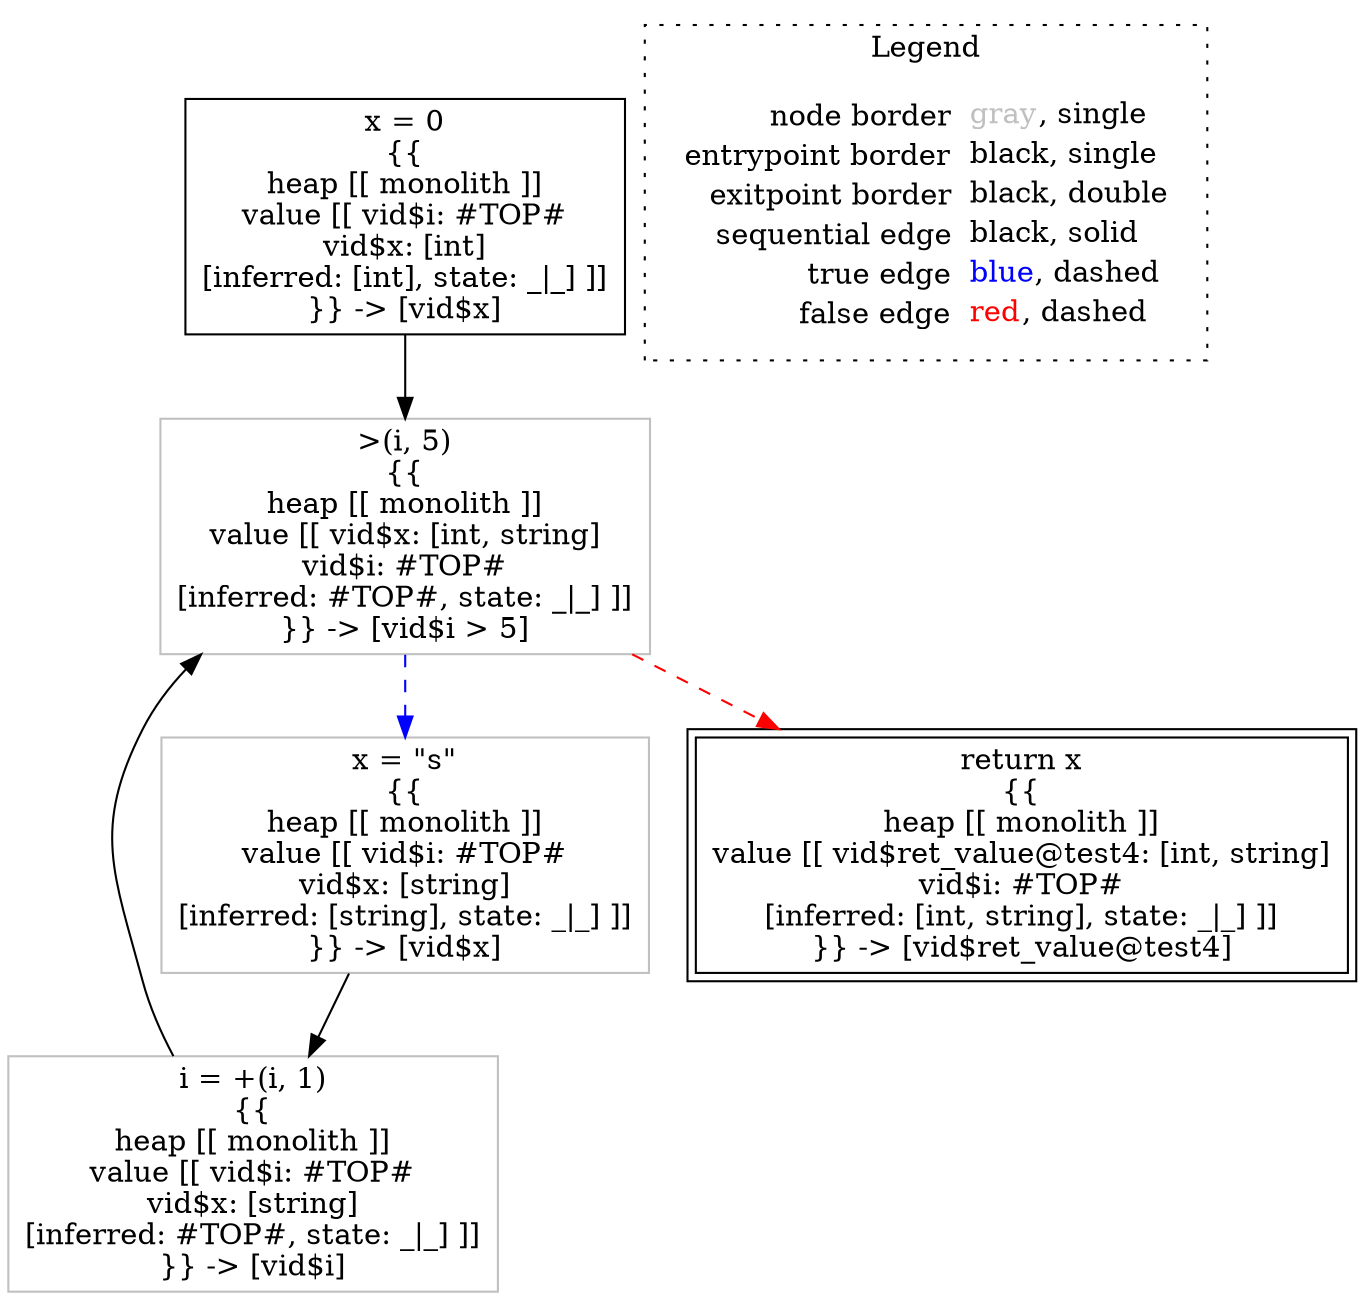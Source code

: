 digraph {
	"node0" [shape="rect",color="black",label=<x = 0<BR/>{{<BR/>heap [[ monolith ]]<BR/>value [[ vid$i: #TOP#<BR/>vid$x: [int]<BR/>[inferred: [int], state: _|_] ]]<BR/>}} -&gt; [vid$x]>];
	"node1" [shape="rect",color="gray",label=<x = &quot;s&quot;<BR/>{{<BR/>heap [[ monolith ]]<BR/>value [[ vid$i: #TOP#<BR/>vid$x: [string]<BR/>[inferred: [string], state: _|_] ]]<BR/>}} -&gt; [vid$x]>];
	"node2" [shape="rect",color="gray",label=<i = +(i, 1)<BR/>{{<BR/>heap [[ monolith ]]<BR/>value [[ vid$i: #TOP#<BR/>vid$x: [string]<BR/>[inferred: #TOP#, state: _|_] ]]<BR/>}} -&gt; [vid$i]>];
	"node3" [shape="rect",color="gray",label=<&gt;(i, 5)<BR/>{{<BR/>heap [[ monolith ]]<BR/>value [[ vid$x: [int, string]<BR/>vid$i: #TOP#<BR/>[inferred: #TOP#, state: _|_] ]]<BR/>}} -&gt; [vid$i &gt; 5]>];
	"node4" [shape="rect",color="black",peripheries="2",label=<return x<BR/>{{<BR/>heap [[ monolith ]]<BR/>value [[ vid$ret_value@test4: [int, string]<BR/>vid$i: #TOP#<BR/>[inferred: [int, string], state: _|_] ]]<BR/>}} -&gt; [vid$ret_value@test4]>];
	"node1" -> "node2" [color="black"];
	"node0" -> "node3" [color="black"];
	"node2" -> "node3" [color="black"];
	"node3" -> "node1" [color="blue",style="dashed"];
	"node3" -> "node4" [color="red",style="dashed"];
subgraph cluster_legend {
	label="Legend";
	style=dotted;
	node [shape=plaintext];
	"legend" [label=<<table border="0" cellpadding="2" cellspacing="0" cellborder="0"><tr><td align="right">node border&nbsp;</td><td align="left"><font color="gray">gray</font>, single</td></tr><tr><td align="right">entrypoint border&nbsp;</td><td align="left"><font color="black">black</font>, single</td></tr><tr><td align="right">exitpoint border&nbsp;</td><td align="left"><font color="black">black</font>, double</td></tr><tr><td align="right">sequential edge&nbsp;</td><td align="left"><font color="black">black</font>, solid</td></tr><tr><td align="right">true edge&nbsp;</td><td align="left"><font color="blue">blue</font>, dashed</td></tr><tr><td align="right">false edge&nbsp;</td><td align="left"><font color="red">red</font>, dashed</td></tr></table>>];
}

}
